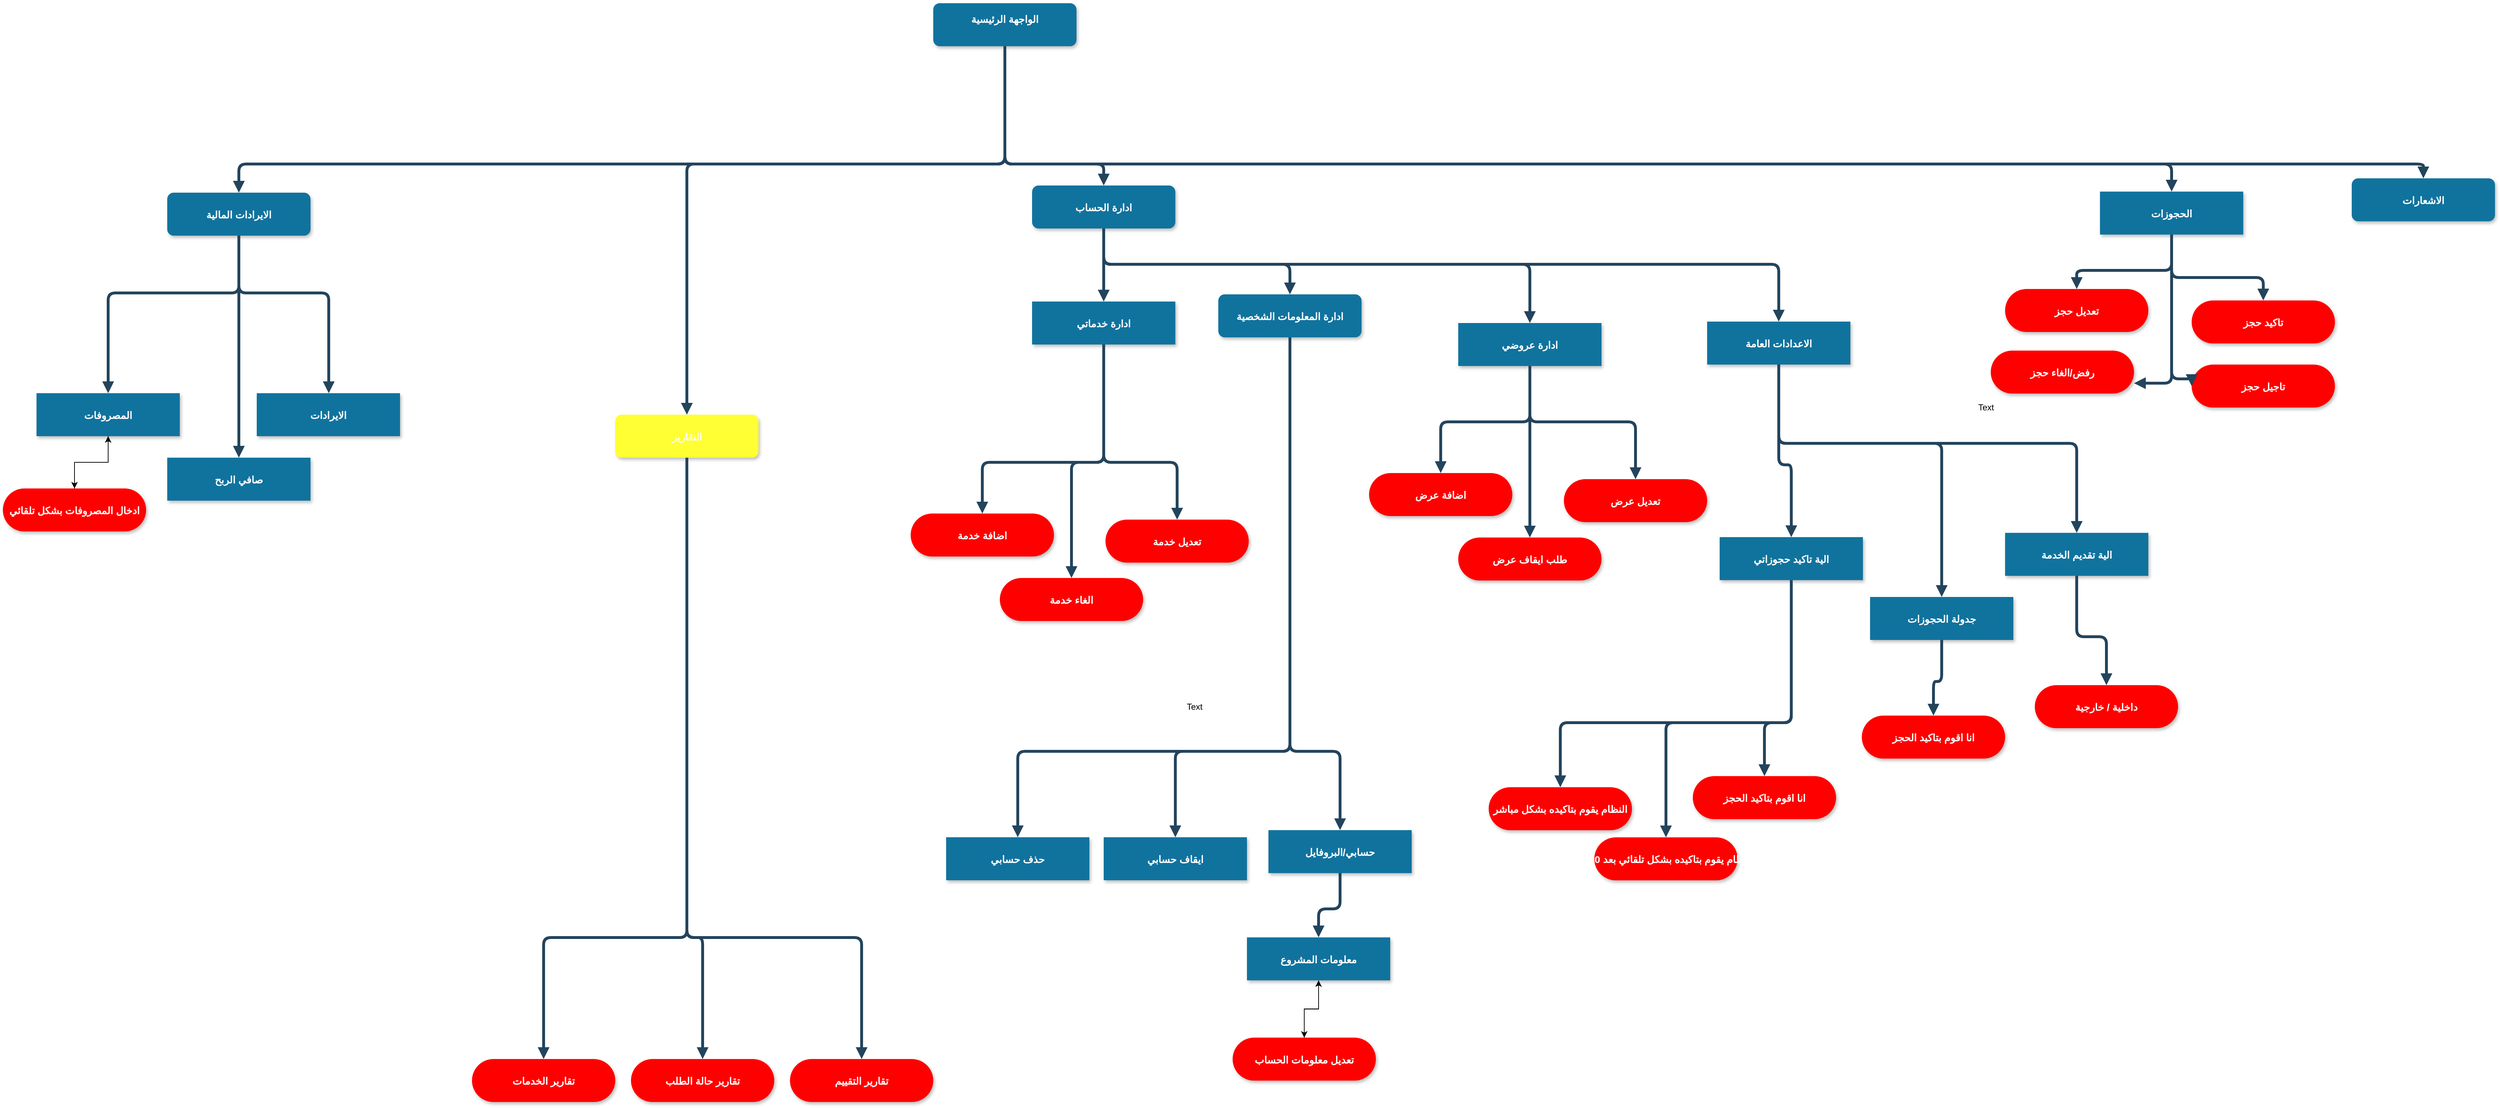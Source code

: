 <mxfile version="10.5.2" type="github"><diagram name="Page-1" id="97916047-d0de-89f5-080d-49f4d83e522f"><mxGraphModel dx="4145.5" dy="848" grid="1" gridSize="10" guides="1" tooltips="1" connect="1" arrows="1" fold="1" page="1" pageScale="1.5" pageWidth="1169" pageHeight="827" background="#ffffff" math="0" shadow="0"><root><mxCell id="0"/><mxCell id="1" parent="0"/><mxCell id="2" value="الواجهة الرئيسية&#10;" style="rounded=1;fillColor=#10739E;strokeColor=none;shadow=1;gradientColor=none;fontStyle=1;fontColor=#FFFFFF;fontSize=14;" parent="1" vertex="1"><mxGeometry x="672" y="205.5" width="200" height="60" as="geometry"/></mxCell><mxCell id="4" value="حسابي/البروفايل" style="rounded=1;fillColor=#10739E;strokeColor=none;shadow=1;gradientColor=none;fontStyle=1;fontColor=#FFFFFF;fontSize=14;arcSize=0;" parent="1" vertex="1"><mxGeometry x="1140" y="1360.045" width="200" height="60" as="geometry"/></mxCell><mxCell id="6" value="ادارة الحساب" style="rounded=1;fillColor=#10739E;strokeColor=none;shadow=1;gradientColor=none;fontStyle=1;fontColor=#FFFFFF;fontSize=14;" parent="1" vertex="1"><mxGeometry x="810" y="460" width="200" height="60" as="geometry"/></mxCell><mxCell id="13" value="ادارة خدماتي" style="rounded=1;fillColor=#10739E;strokeColor=none;shadow=1;gradientColor=none;fontStyle=1;fontColor=#FFFFFF;fontSize=14;arcSize=0;" parent="1" vertex="1"><mxGeometry x="810" y="622" width="200" height="60" as="geometry"/></mxCell><mxCell id="18" value="ادارة عروضي" style="rounded=1;fillColor=#10739E;strokeColor=none;shadow=1;gradientColor=none;fontStyle=1;fontColor=#FFFFFF;fontSize=14;arcSize=0;" parent="1" vertex="1"><mxGeometry x="1405" y="652" width="200" height="60" as="geometry"/></mxCell><mxCell id="30" value="" style="edgeStyle=elbowEdgeStyle;elbow=vertical;strokeWidth=4;endArrow=block;endFill=1;fontStyle=1;strokeColor=#23445D;entryX=0.5;entryY=0;entryDx=0;entryDy=0;exitX=0.5;exitY=1;exitDx=0;exitDy=0;" parent="1" source="2" target="VUboZNeje-5BD8-p-jei-62" edge="1"><mxGeometry x="22" y="165.5" width="100" height="100" as="geometry"><mxPoint x="772" y="405.5" as="sourcePoint"/><mxPoint x="550" y="460" as="targetPoint"/><Array as="points"><mxPoint x="730" y="430"/><mxPoint x="690" y="390"/></Array></mxGeometry></mxCell><mxCell id="32" value="" style="edgeStyle=elbowEdgeStyle;elbow=vertical;strokeWidth=4;endArrow=block;endFill=1;fontStyle=1;strokeColor=#23445D;exitX=0.5;exitY=1;exitDx=0;exitDy=0;" parent="1" source="2" target="6" edge="1"><mxGeometry x="22" y="165.5" width="100" height="100" as="geometry"><mxPoint x="772" y="405.5" as="sourcePoint"/><mxPoint x="122" y="165.5" as="targetPoint"/><Array as="points"><mxPoint x="910" y="430"/><mxPoint x="940" y="430"/><mxPoint x="840" y="430"/><mxPoint x="830" y="430"/></Array></mxGeometry></mxCell><mxCell id="VUboZNeje-5BD8-p-jei-60" value="الايرادات المالية" style="rounded=1;fillColor=#10739E;strokeColor=none;shadow=1;gradientColor=none;fontStyle=1;fontColor=#FFFFFF;fontSize=14;" parent="1" vertex="1"><mxGeometry x="-397.5" y="470" width="200" height="60" as="geometry"/></mxCell><mxCell id="VUboZNeje-5BD8-p-jei-61" value="" style="edgeStyle=elbowEdgeStyle;elbow=vertical;strokeWidth=4;endArrow=block;endFill=1;fontStyle=1;strokeColor=#23445D;exitX=0.5;exitY=1;exitDx=0;exitDy=0;entryX=0.5;entryY=0;entryDx=0;entryDy=0;" parent="1" source="2" target="VUboZNeje-5BD8-p-jei-60" edge="1"><mxGeometry x="-260" y="175.5" width="100" height="100" as="geometry"><mxPoint x="770" y="410" as="sourcePoint"/><mxPoint x="60" y="460" as="targetPoint"/><Array as="points"><mxPoint x="60" y="430"/><mxPoint x="740" y="430"/><mxPoint x="540" y="390"/><mxPoint x="600" y="400"/><mxPoint x="450" y="430"/></Array></mxGeometry></mxCell><mxCell id="VUboZNeje-5BD8-p-jei-62" value="التقارير" style="rounded=1;fillColor=#FFFF33;strokeColor=none;shadow=1;gradientColor=none;fontStyle=1;fontColor=#FFFFFF;fontSize=14;" parent="1" vertex="1"><mxGeometry x="228" y="780" width="200" height="60" as="geometry"/></mxCell><mxCell id="VUboZNeje-5BD8-p-jei-70" value="" style="edgeStyle=elbowEdgeStyle;elbow=vertical;strokeWidth=4;endArrow=block;endFill=1;fontStyle=1;strokeColor=#23445D;entryX=0.5;entryY=0;entryDx=0;entryDy=0;exitX=0.5;exitY=1;exitDx=0;exitDy=0;" parent="1" source="6" target="13" edge="1"><mxGeometry x="325" y="141" width="100" height="100" as="geometry"><mxPoint x="915" y="515.5" as="sourcePoint"/><mxPoint x="770" y="586" as="targetPoint"/><Array as="points"/></mxGeometry></mxCell><mxCell id="VUboZNeje-5BD8-p-jei-71" value="" style="edgeStyle=elbowEdgeStyle;elbow=vertical;strokeWidth=4;endArrow=block;endFill=1;fontStyle=1;strokeColor=#23445D;entryX=0.5;entryY=0;entryDx=0;entryDy=0;exitX=0.5;exitY=1;exitDx=0;exitDy=0;" parent="1" source="6" target="18" edge="1"><mxGeometry x="605" y="133.5" width="100" height="100" as="geometry"><mxPoint x="920" y="522" as="sourcePoint"/><mxPoint x="990" y="605.5" as="targetPoint"/><Array as="points"><mxPoint x="960" y="570"/><mxPoint x="1010" y="570"/><mxPoint x="960" y="570"/></Array></mxGeometry></mxCell><mxCell id="VUboZNeje-5BD8-p-jei-77" value="الية تاكيد حجوزاتي" style="rounded=1;fillColor=#10739E;strokeColor=none;shadow=1;gradientColor=none;fontStyle=1;fontColor=#FFFFFF;fontSize=14;arcSize=0;" parent="1" vertex="1"><mxGeometry x="1770" y="950.954" width="200" height="60" as="geometry"/></mxCell><mxCell id="VUboZNeje-5BD8-p-jei-150" value="" style="edgeStyle=orthogonalEdgeStyle;rounded=0;orthogonalLoop=1;jettySize=auto;html=1;" parent="1" source="VUboZNeje-5BD8-p-jei-82" target="VUboZNeje-5BD8-p-jei-149" edge="1"><mxGeometry relative="1" as="geometry"/></mxCell><mxCell id="VUboZNeje-5BD8-p-jei-82" value="معلومات المشروع" style="rounded=1;fillColor=#10739E;strokeColor=none;shadow=1;gradientColor=none;fontStyle=1;fontColor=#FFFFFF;fontSize=14;arcSize=0;" parent="1" vertex="1"><mxGeometry x="1110" y="1509.773" width="200" height="60" as="geometry"/></mxCell><mxCell id="VUboZNeje-5BD8-p-jei-156" value="" style="edgeStyle=orthogonalEdgeStyle;rounded=0;orthogonalLoop=1;jettySize=auto;html=1;entryX=0.5;entryY=1;entryDx=0;entryDy=0;" parent="1" source="VUboZNeje-5BD8-p-jei-149" target="VUboZNeje-5BD8-p-jei-82" edge="1"><mxGeometry relative="1" as="geometry"><mxPoint x="1324" y="1829.773" as="targetPoint"/></mxGeometry></mxCell><mxCell id="VUboZNeje-5BD8-p-jei-149" value="تعديل معلومات الحساب" style="rounded=1;fillColor=#FF0000;strokeColor=none;shadow=1;gradientColor=none;fontStyle=1;fontColor=#FFFFFF;fontSize=14;arcSize=50;" parent="1" vertex="1"><mxGeometry x="1090" y="1649.773" width="200" height="60" as="geometry"/></mxCell><mxCell id="VUboZNeje-5BD8-p-jei-83" value="الايرادات" style="rounded=1;fillColor=#10739E;strokeColor=none;shadow=1;gradientColor=none;fontStyle=1;fontColor=#FFFFFF;fontSize=14;arcSize=0;" parent="1" vertex="1"><mxGeometry x="-272.5" y="750" width="200" height="60" as="geometry"/></mxCell><mxCell id="VUboZNeje-5BD8-p-jei-84" value="" style="edgeStyle=elbowEdgeStyle;elbow=vertical;strokeWidth=4;endArrow=block;endFill=1;fontStyle=1;strokeColor=#23445D;exitX=0.5;exitY=1;exitDx=0;exitDy=0;" parent="1" source="VUboZNeje-5BD8-p-jei-60" edge="1"><mxGeometry x="-555.5" y="217.5" width="100" height="100" as="geometry"><mxPoint x="-297" y="558" as="sourcePoint"/><mxPoint x="-172" y="750" as="targetPoint"/><Array as="points"><mxPoint x="-157" y="610"/><mxPoint x="-177" y="610"/><mxPoint x="-237" y="610"/></Array></mxGeometry></mxCell><mxCell id="VUboZNeje-5BD8-p-jei-85" value="" style="edgeStyle=elbowEdgeStyle;elbow=vertical;strokeWidth=4;endArrow=block;endFill=1;fontStyle=1;strokeColor=#23445D;exitX=0.5;exitY=1;exitDx=0;exitDy=0;entryX=0.5;entryY=0;entryDx=0;entryDy=0;" parent="1" source="VUboZNeje-5BD8-p-jei-60" target="VUboZNeje-5BD8-p-jei-86" edge="1"><mxGeometry x="-715.5" y="217.5" width="100" height="100" as="geometry"><mxPoint x="-297" y="550" as="sourcePoint"/><mxPoint x="-427.5" y="662" as="targetPoint"/><Array as="points"><mxPoint x="-387.5" y="610"/><mxPoint x="-397.5" y="610"/></Array></mxGeometry></mxCell><mxCell id="VUboZNeje-5BD8-p-jei-152" value="" style="edgeStyle=orthogonalEdgeStyle;rounded=0;orthogonalLoop=1;jettySize=auto;html=1;" parent="1" source="VUboZNeje-5BD8-p-jei-86" target="VUboZNeje-5BD8-p-jei-151" edge="1"><mxGeometry relative="1" as="geometry"/></mxCell><mxCell id="VUboZNeje-5BD8-p-jei-86" value="المصروفات" style="rounded=1;fillColor=#10739E;strokeColor=none;shadow=1;gradientColor=none;fontStyle=1;fontColor=#FFFFFF;fontSize=14;arcSize=0;" parent="1" vertex="1"><mxGeometry x="-580" y="750" width="200" height="60" as="geometry"/></mxCell><mxCell id="VUboZNeje-5BD8-p-jei-154" value="" style="edgeStyle=orthogonalEdgeStyle;rounded=0;orthogonalLoop=1;jettySize=auto;html=1;entryX=0.5;entryY=1;entryDx=0;entryDy=0;" parent="1" source="VUboZNeje-5BD8-p-jei-151" target="VUboZNeje-5BD8-p-jei-86" edge="1"><mxGeometry relative="1" as="geometry"><mxPoint x="-447" y="920" as="targetPoint"/></mxGeometry></mxCell><mxCell id="VUboZNeje-5BD8-p-jei-151" value="ادخال المصروفات بشكل تلقائي" style="rounded=1;fillColor=#FF0000;strokeColor=none;shadow=1;gradientColor=none;fontStyle=1;fontColor=#FFFFFF;fontSize=14;arcSize=50;" parent="1" vertex="1"><mxGeometry x="-627" y="883" width="200" height="60" as="geometry"/></mxCell><mxCell id="VUboZNeje-5BD8-p-jei-87" value="Text" style="text;html=1;resizable=0;points=[];autosize=1;align=left;verticalAlign=top;spacingTop=-4;" parent="1" vertex="1"><mxGeometry x="1024" y="1177.773" width="40" height="20" as="geometry"/></mxCell><mxCell id="VUboZNeje-5BD8-p-jei-92" value="الحجوزات" style="rounded=1;fillColor=#10739E;strokeColor=none;shadow=1;gradientColor=none;fontStyle=1;fontColor=#FFFFFF;fontSize=14;arcSize=0;" parent="1" vertex="1"><mxGeometry x="2301" y="468.5" width="200" height="60" as="geometry"/></mxCell><mxCell id="VUboZNeje-5BD8-p-jei-94" value="Text" style="text;html=1;resizable=0;points=[];autosize=1;align=left;verticalAlign=top;spacingTop=-4;" parent="1" vertex="1"><mxGeometry x="2128.5" y="760" width="40" height="20" as="geometry"/></mxCell><mxCell id="VUboZNeje-5BD8-p-jei-95" value="تقارير التقييم" style="rounded=1;fillColor=#FF0000;strokeColor=none;shadow=1;gradientColor=none;fontStyle=1;fontColor=#FFFFFF;fontSize=14;arcSize=50;" parent="1" vertex="1"><mxGeometry x="472" y="1679.636" width="200" height="60" as="geometry"/></mxCell><mxCell id="VUboZNeje-5BD8-p-jei-96" value="" style="edgeStyle=elbowEdgeStyle;elbow=vertical;strokeWidth=4;endArrow=block;endFill=1;fontStyle=1;strokeColor=#23445D;exitX=0.5;exitY=1;exitDx=0;exitDy=0;entryX=0.5;entryY=0;entryDx=0;entryDy=0;" parent="1" source="VUboZNeje-5BD8-p-jei-62" target="VUboZNeje-5BD8-p-jei-95" edge="1"><mxGeometry x="252" y="470.5" width="100" height="100" as="geometry"><mxPoint x="580.5" y="560" as="sourcePoint"/><mxPoint x="580" y="1571.818" as="targetPoint"/><Array as="points"><mxPoint x="530" y="1510"/><mxPoint x="560" y="800"/><mxPoint x="680" y="850"/></Array></mxGeometry></mxCell><mxCell id="VUboZNeje-5BD8-p-jei-97" value="" style="edgeStyle=elbowEdgeStyle;elbow=vertical;strokeWidth=4;endArrow=block;endFill=1;fontStyle=1;strokeColor=#23445D;exitX=0.5;exitY=1;exitDx=0;exitDy=0;entryX=0.5;entryY=0;entryDx=0;entryDy=0;" parent="1" source="VUboZNeje-5BD8-p-jei-62" target="VUboZNeje-5BD8-p-jei-98" edge="1"><mxGeometry x="92" y="470.5" width="100" height="100" as="geometry"><mxPoint x="630" y="520" as="sourcePoint"/><mxPoint x="380" y="915" as="targetPoint"/><Array as="points"><mxPoint x="330" y="1510"/><mxPoint x="330" y="1810"/><mxPoint x="460" y="810"/><mxPoint x="450" y="850"/><mxPoint x="420" y="863"/><mxPoint x="410" y="863"/></Array></mxGeometry></mxCell><mxCell id="VUboZNeje-5BD8-p-jei-98" value="تقارير الخدمات" style="rounded=1;fillColor=#FF0000;strokeColor=none;shadow=1;gradientColor=none;fontStyle=1;fontColor=#FFFFFF;fontSize=14;arcSize=50;" parent="1" vertex="1"><mxGeometry x="28" y="1679.636" width="200" height="60" as="geometry"/></mxCell><mxCell id="VUboZNeje-5BD8-p-jei-99" value="تقارير حالة الطلب" style="rounded=1;fillColor=#FF0000;strokeColor=none;shadow=1;gradientColor=none;fontStyle=1;fontColor=#FFFFFF;fontSize=14;arcSize=50;" parent="1" vertex="1"><mxGeometry x="250" y="1679.636" width="200" height="60" as="geometry"/></mxCell><mxCell id="VUboZNeje-5BD8-p-jei-100" value="" style="edgeStyle=elbowEdgeStyle;elbow=vertical;strokeWidth=4;endArrow=block;endFill=1;fontStyle=1;strokeColor=#23445D;entryX=0.5;entryY=0;entryDx=0;entryDy=0;exitX=0.5;exitY=1;exitDx=0;exitDy=0;" parent="1" source="VUboZNeje-5BD8-p-jei-62" target="VUboZNeje-5BD8-p-jei-99" edge="1"><mxGeometry x="201.5" y="530.5" width="100" height="100" as="geometry"><mxPoint x="630" y="520" as="sourcePoint"/><mxPoint x="590" y="975" as="targetPoint"/><Array as="points"><mxPoint x="410" y="1510"/><mxPoint x="581" y="830"/><mxPoint x="581" y="800"/></Array></mxGeometry></mxCell><mxCell id="VUboZNeje-5BD8-p-jei-101" value="صافي الربح" style="rounded=1;fillColor=#10739E;strokeColor=none;shadow=1;gradientColor=none;fontStyle=1;fontColor=#FFFFFF;fontSize=14;arcSize=0;" parent="1" vertex="1"><mxGeometry x="-397.5" y="840" width="200" height="60" as="geometry"/></mxCell><mxCell id="VUboZNeje-5BD8-p-jei-102" value="" style="edgeStyle=elbowEdgeStyle;elbow=vertical;strokeWidth=4;endArrow=block;endFill=1;fontStyle=1;strokeColor=#23445D;exitX=0.5;exitY=1;exitDx=0;exitDy=0;entryX=0.5;entryY=0;entryDx=0;entryDy=0;" parent="1" source="VUboZNeje-5BD8-p-jei-60" target="VUboZNeje-5BD8-p-jei-101" edge="1"><mxGeometry x="-545.5" y="227.5" width="100" height="100" as="geometry"><mxPoint x="-287.5" y="540" as="sourcePoint"/><mxPoint x="-162.5" y="740" as="targetPoint"/><Array as="points"><mxPoint x="-317" y="690"/><mxPoint x="-167" y="620"/><mxPoint x="-227" y="620"/></Array></mxGeometry></mxCell><mxCell id="VUboZNeje-5BD8-p-jei-109" value="تعديل حجز" style="rounded=1;fillColor=#FF0000;strokeColor=none;shadow=1;gradientColor=none;fontStyle=1;fontColor=#FFFFFF;fontSize=14;arcSize=50;" parent="1" vertex="1"><mxGeometry x="2168.5" y="604.5" width="200" height="60" as="geometry"/></mxCell><mxCell id="VUboZNeje-5BD8-p-jei-110" value="تاكيد حجز" style="rounded=1;fillColor=#FF0000;strokeColor=none;shadow=1;gradientColor=none;fontStyle=1;fontColor=#FFFFFF;fontSize=14;arcSize=50;" parent="1" vertex="1"><mxGeometry x="2429" y="620.5" width="200" height="60" as="geometry"/></mxCell><mxCell id="VUboZNeje-5BD8-p-jei-111" value="" style="edgeStyle=elbowEdgeStyle;elbow=vertical;strokeWidth=4;endArrow=block;endFill=1;fontStyle=1;strokeColor=#23445D;entryX=0.5;entryY=0;entryDx=0;entryDy=0;exitX=0.5;exitY=1;exitDx=0;exitDy=0;" parent="1" source="VUboZNeje-5BD8-p-jei-92" target="VUboZNeje-5BD8-p-jei-109" edge="1"><mxGeometry x="1813.5" y="839.5" width="100" height="100" as="geometry"><mxPoint x="2535.5" y="1128.5" as="sourcePoint"/><mxPoint x="2258.5" y="1284.5" as="targetPoint"/><Array as="points"><mxPoint x="2351" y="578.5"/><mxPoint x="2329.5" y="1268.5"/></Array></mxGeometry></mxCell><mxCell id="VUboZNeje-5BD8-p-jei-113" value="تاجيل حجز" style="rounded=1;fillColor=#FF0000;strokeColor=none;shadow=1;gradientColor=none;fontStyle=1;fontColor=#FFFFFF;fontSize=14;arcSize=50;" parent="1" vertex="1"><mxGeometry x="2429" y="710" width="200" height="60" as="geometry"/></mxCell><mxCell id="VUboZNeje-5BD8-p-jei-115" value="رفض/الغاء حجز" style="rounded=1;fillColor=#FF0000;strokeColor=none;shadow=1;gradientColor=none;fontStyle=1;fontColor=#FFFFFF;fontSize=14;arcSize=50;" parent="1" vertex="1"><mxGeometry x="2148.5" y="690.5" width="200" height="60" as="geometry"/></mxCell><mxCell id="VUboZNeje-5BD8-p-jei-117" value="اضافة عرض" style="rounded=1;fillColor=#FF0000;strokeColor=none;shadow=1;gradientColor=none;fontStyle=1;fontColor=#FFFFFF;fontSize=14;arcSize=50;" parent="1" vertex="1"><mxGeometry x="1280.5" y="861.5" width="200" height="60" as="geometry"/></mxCell><mxCell id="VUboZNeje-5BD8-p-jei-118" value="تعديل عرض" style="rounded=1;fillColor=#FF0000;strokeColor=none;shadow=1;gradientColor=none;fontStyle=1;fontColor=#FFFFFF;fontSize=14;arcSize=50;" parent="1" vertex="1"><mxGeometry x="1552.5" y="870" width="200" height="60" as="geometry"/></mxCell><mxCell id="VUboZNeje-5BD8-p-jei-119" value="" style="edgeStyle=elbowEdgeStyle;elbow=vertical;strokeWidth=4;endArrow=block;endFill=1;fontStyle=1;strokeColor=#23445D;entryX=0.5;entryY=0;entryDx=0;entryDy=0;exitX=0.5;exitY=1;exitDx=0;exitDy=0;" parent="1" source="18" target="VUboZNeje-5BD8-p-jei-117" edge="1"><mxGeometry x="622.5" y="561" width="100" height="100" as="geometry"><mxPoint x="1328.5" y="800" as="sourcePoint"/><mxPoint x="1067.5" y="1006" as="targetPoint"/><Array as="points"><mxPoint x="1400" y="790"/><mxPoint x="1138.5" y="990"/></Array></mxGeometry></mxCell><mxCell id="VUboZNeje-5BD8-p-jei-120" value="" style="edgeStyle=elbowEdgeStyle;elbow=vertical;strokeWidth=4;endArrow=block;endFill=1;fontStyle=1;strokeColor=#23445D;exitX=0.5;exitY=1;exitDx=0;exitDy=0;entryX=0.5;entryY=0;entryDx=0;entryDy=0;" parent="1" source="18" target="VUboZNeje-5BD8-p-jei-118" edge="1"><mxGeometry x="902.5" y="553.5" width="100" height="100" as="geometry"><mxPoint x="1328.5" y="800" as="sourcePoint"/><mxPoint x="1457" y="1110" as="targetPoint"/><Array as="points"><mxPoint x="1580" y="790"/><mxPoint x="1370" y="930"/><mxPoint x="1307.5" y="990"/><mxPoint x="1257.5" y="990"/></Array></mxGeometry></mxCell><mxCell id="VUboZNeje-5BD8-p-jei-121" value="طلب ايقاف عرض" style="rounded=1;fillColor=#FF0000;strokeColor=none;shadow=1;gradientColor=none;fontStyle=1;fontColor=#FFFFFF;fontSize=14;arcSize=50;" parent="1" vertex="1"><mxGeometry x="1405" y="951.5" width="200" height="60" as="geometry"/></mxCell><mxCell id="VUboZNeje-5BD8-p-jei-122" value="" style="edgeStyle=elbowEdgeStyle;elbow=vertical;strokeWidth=4;endArrow=block;endFill=1;fontStyle=1;strokeColor=#23445D;exitX=0.5;exitY=1;exitDx=0;exitDy=0;entryX=0.5;entryY=0;entryDx=0;entryDy=0;" parent="1" source="18" target="VUboZNeje-5BD8-p-jei-121" edge="1"><mxGeometry x="779" y="734.5" width="100" height="100" as="geometry"><mxPoint x="1328.5" y="800" as="sourcePoint"/><mxPoint x="1330" y="1070" as="targetPoint"/><Array as="points"><mxPoint x="1440" y="790"/><mxPoint x="1460" y="1110"/><mxPoint x="1345" y="1100"/><mxPoint x="1317" y="1044"/><mxPoint x="1317" y="924"/><mxPoint x="1295" y="1163.5"/></Array></mxGeometry></mxCell><mxCell id="VUboZNeje-5BD8-p-jei-123" value="ايقاف حسابي" style="rounded=1;fillColor=#10739E;strokeColor=none;shadow=1;gradientColor=none;fontStyle=1;fontColor=#FFFFFF;fontSize=14;arcSize=0;" parent="1" vertex="1"><mxGeometry x="910" y="1370" width="200" height="60" as="geometry"/></mxCell><mxCell id="VUboZNeje-5BD8-p-jei-124" value="حذف حسابي" style="rounded=1;fillColor=#10739E;strokeColor=none;shadow=1;gradientColor=none;fontStyle=1;fontColor=#FFFFFF;fontSize=14;arcSize=0;" parent="1" vertex="1"><mxGeometry x="690" y="1370" width="200" height="60" as="geometry"/></mxCell><mxCell id="VUboZNeje-5BD8-p-jei-127" value="جدولة الحجوزات" style="rounded=1;fillColor=#10739E;strokeColor=none;shadow=1;gradientColor=none;fontStyle=1;fontColor=#FFFFFF;fontSize=14;arcSize=0;" parent="1" vertex="1"><mxGeometry x="1980" y="1034.5" width="200" height="60" as="geometry"/></mxCell><mxCell id="VUboZNeje-5BD8-p-jei-131" value=" النظام يقوم بتاكيده بشكل تلقائي بعد 30 د" style="rounded=1;fillColor=#FF0000;strokeColor=none;shadow=1;gradientColor=none;fontStyle=1;fontColor=#FFFFFF;fontSize=14;arcSize=50;" parent="1" vertex="1"><mxGeometry x="1595" y="1370.136" width="200" height="60" as="geometry"/></mxCell><mxCell id="VUboZNeje-5BD8-p-jei-132" value="انا اقوم بتاكيد الحجز" style="rounded=1;fillColor=#FF0000;strokeColor=none;shadow=1;gradientColor=none;fontStyle=1;fontColor=#FFFFFF;fontSize=14;arcSize=50;" parent="1" vertex="1"><mxGeometry x="1732.5" y="1284.636" width="200" height="60" as="geometry"/></mxCell><mxCell id="VUboZNeje-5BD8-p-jei-133" value="" style="edgeStyle=elbowEdgeStyle;elbow=vertical;strokeWidth=4;endArrow=block;endFill=1;fontStyle=1;strokeColor=#23445D;exitX=0.5;exitY=1;exitDx=0;exitDy=0;entryX=0.5;entryY=0;entryDx=0;entryDy=0;" parent="1" source="VUboZNeje-5BD8-p-jei-77" target="VUboZNeje-5BD8-p-jei-131" edge="1"><mxGeometry x="1317" y="1214.636" width="100" height="100" as="geometry"><mxPoint x="1799" y="1370.636" as="sourcePoint"/><mxPoint x="1933" y="1180" as="targetPoint"/><Array as="points"><mxPoint x="1740" y="1210"/><mxPoint x="1820" y="1070"/><mxPoint x="1920" y="1150"/></Array></mxGeometry></mxCell><mxCell id="VUboZNeje-5BD8-p-jei-134" value="" style="edgeStyle=elbowEdgeStyle;elbow=vertical;strokeWidth=4;endArrow=block;endFill=1;fontStyle=1;strokeColor=#23445D;entryX=0.5;entryY=0;entryDx=0;entryDy=0;exitX=0.5;exitY=1;exitDx=0;exitDy=0;" parent="1" source="VUboZNeje-5BD8-p-jei-77" target="VUboZNeje-5BD8-p-jei-132" edge="1"><mxGeometry x="1597" y="1207.136" width="100" height="100" as="geometry"><mxPoint x="1799" y="1370.636" as="sourcePoint"/><mxPoint x="1982" y="1679.136" as="targetPoint"/><Array as="points"><mxPoint x="1850" y="1210"/><mxPoint x="2072.5" y="1671"/><mxPoint x="1953" y="1683.636"/><mxPoint x="2002" y="1643.636"/><mxPoint x="1952" y="1643.636"/></Array></mxGeometry></mxCell><mxCell id="VUboZNeje-5BD8-p-jei-135" value="النظام يقوم بتاكيده بشكل مباشر" style="rounded=1;fillColor=#FF0000;strokeColor=none;shadow=1;gradientColor=none;fontStyle=1;fontColor=#FFFFFF;fontSize=14;arcSize=50;" parent="1" vertex="1"><mxGeometry x="1447.5" y="1300.136" width="200" height="60" as="geometry"/></mxCell><mxCell id="VUboZNeje-5BD8-p-jei-136" value="" style="edgeStyle=elbowEdgeStyle;elbow=vertical;strokeWidth=4;endArrow=block;endFill=1;fontStyle=1;strokeColor=#23445D;entryX=0.5;entryY=0;entryDx=0;entryDy=0;exitX=0.5;exitY=1;exitDx=0;exitDy=0;" parent="1" source="VUboZNeje-5BD8-p-jei-77" target="VUboZNeje-5BD8-p-jei-135" edge="1"><mxGeometry x="1473.5" y="1388.136" width="100" height="100" as="geometry"><mxPoint x="1799" y="1370.636" as="sourcePoint"/><mxPoint x="2024.5" y="1723.636" as="targetPoint"/><Array as="points"><mxPoint x="1720" y="1210"/><mxPoint x="1862.5" y="1281"/><mxPoint x="1872.5" y="1271"/><mxPoint x="1852.5" y="1301"/><mxPoint x="1872.5" y="1671"/><mxPoint x="1768.5" y="1680.636"/><mxPoint x="1799.5" y="1580.636"/><mxPoint x="2011.5" y="1697.636"/><mxPoint x="2011.5" y="1577.636"/><mxPoint x="1989.5" y="1817.136"/></Array></mxGeometry></mxCell><mxCell id="VUboZNeje-5BD8-p-jei-137" value="الاشعارات" style="rounded=1;fillColor=#10739E;strokeColor=none;shadow=1;gradientColor=none;fontStyle=1;fontColor=#FFFFFF;fontSize=14;" parent="1" vertex="1"><mxGeometry x="2652.5" y="450" width="200" height="60" as="geometry"/></mxCell><mxCell id="VUboZNeje-5BD8-p-jei-138" value="" style="edgeStyle=elbowEdgeStyle;elbow=vertical;strokeWidth=4;endArrow=block;endFill=1;fontStyle=1;strokeColor=#23445D;entryX=0.5;entryY=0;entryDx=0;entryDy=0;exitX=0.5;exitY=1;exitDx=0;exitDy=0;" parent="1" source="2" target="VUboZNeje-5BD8-p-jei-137" edge="1"><mxGeometry x="919.5" y="115" width="100" height="100" as="geometry"><mxPoint x="1030" y="205.5" as="sourcePoint"/><mxPoint x="2148" y="389.5" as="targetPoint"/><Array as="points"><mxPoint x="1780" y="430"/><mxPoint x="1847.5" y="379.5"/><mxPoint x="1607.5" y="379.5"/></Array></mxGeometry></mxCell><mxCell id="hxS1f56HjziZZu5oQ2PW-32" value="" style="edgeStyle=elbowEdgeStyle;elbow=vertical;strokeWidth=4;endArrow=block;endFill=1;fontStyle=1;strokeColor=#23445D;entryX=0.5;entryY=0;entryDx=0;entryDy=0;exitX=0.5;exitY=1;exitDx=0;exitDy=0;" edge="1" parent="1" source="2" target="VUboZNeje-5BD8-p-jei-92"><mxGeometry x="929.5" y="125" width="100" height="100" as="geometry"><mxPoint x="782.5" y="276" as="sourcePoint"/><mxPoint x="2762.5" y="460" as="targetPoint"/><Array as="points"><mxPoint x="1860" y="430"/><mxPoint x="1790" y="440"/><mxPoint x="1857.5" y="389.5"/><mxPoint x="1617.5" y="389.5"/></Array></mxGeometry></mxCell><mxCell id="hxS1f56HjziZZu5oQ2PW-44" value="الاعدادات العامة" style="rounded=1;fillColor=#10739E;strokeColor=none;shadow=1;gradientColor=none;fontStyle=1;fontColor=#FFFFFF;fontSize=14;arcSize=0;" vertex="1" parent="1"><mxGeometry x="1752.5" y="650" width="200" height="60" as="geometry"/></mxCell><mxCell id="hxS1f56HjziZZu5oQ2PW-45" value="" style="edgeStyle=elbowEdgeStyle;elbow=vertical;strokeWidth=4;endArrow=block;endFill=1;fontStyle=1;strokeColor=#23445D;entryX=0.5;entryY=0;entryDx=0;entryDy=0;exitX=0.5;exitY=1;exitDx=0;exitDy=0;" edge="1" parent="1" source="6" target="hxS1f56HjziZZu5oQ2PW-44"><mxGeometry x="615" y="143.5" width="100" height="100" as="geometry"><mxPoint x="920.5" y="530" as="sourcePoint"/><mxPoint x="1514.5" y="662" as="targetPoint"/><Array as="points"><mxPoint x="1600" y="570"/><mxPoint x="970" y="580"/><mxPoint x="1020" y="580"/><mxPoint x="970" y="580"/></Array></mxGeometry></mxCell><mxCell id="hxS1f56HjziZZu5oQ2PW-46" value="" style="edgeStyle=elbowEdgeStyle;elbow=vertical;strokeWidth=4;endArrow=block;endFill=1;fontStyle=1;strokeColor=#23445D;exitX=0.5;exitY=1;exitDx=0;exitDy=0;entryX=0.5;entryY=0;entryDx=0;entryDy=0;" edge="1" parent="1" source="hxS1f56HjziZZu5oQ2PW-44" target="VUboZNeje-5BD8-p-jei-77"><mxGeometry x="1104.5" y="773" width="100" height="100" as="geometry"><mxPoint x="1830" y="750.5" as="sourcePoint"/><mxPoint x="1830" y="990.5" as="targetPoint"/><Array as="points"><mxPoint x="1840" y="850"/><mxPoint x="1765.5" y="828.5"/><mxPoint x="1785.5" y="1148.5"/><mxPoint x="1670.5" y="1138.5"/><mxPoint x="1642.5" y="1082.5"/><mxPoint x="1642.5" y="962.5"/><mxPoint x="1620.5" y="1202"/></Array></mxGeometry></mxCell><mxCell id="hxS1f56HjziZZu5oQ2PW-49" value="ادارة المعلومات الشخصية" style="rounded=1;fillColor=#10739E;strokeColor=none;shadow=1;gradientColor=none;fontStyle=1;fontColor=#FFFFFF;fontSize=14;" vertex="1" parent="1"><mxGeometry x="1070" y="612" width="200" height="60" as="geometry"/></mxCell><mxCell id="hxS1f56HjziZZu5oQ2PW-50" value="" style="edgeStyle=elbowEdgeStyle;elbow=vertical;strokeWidth=4;endArrow=block;endFill=1;fontStyle=1;strokeColor=#23445D;entryX=0.5;entryY=0;entryDx=0;entryDy=0;exitX=0.5;exitY=1;exitDx=0;exitDy=0;" edge="1" parent="1" source="6" target="hxS1f56HjziZZu5oQ2PW-49"><mxGeometry x="912.5" y="229" width="100" height="100" as="geometry"><mxPoint x="920.5" y="530" as="sourcePoint"/><mxPoint x="920.5" y="1046" as="targetPoint"/><Array as="points"><mxPoint x="970" y="570"/><mxPoint x="910" y="930"/><mxPoint x="921" y="840"/><mxPoint x="960" y="760"/><mxPoint x="1317.5" y="665.5"/><mxPoint x="1267.5" y="665.5"/></Array></mxGeometry></mxCell><mxCell id="hxS1f56HjziZZu5oQ2PW-53" value="" style="edgeStyle=elbowEdgeStyle;elbow=vertical;strokeWidth=4;endArrow=block;endFill=1;fontStyle=1;strokeColor=#23445D;entryX=0.5;entryY=0;entryDx=0;entryDy=0;exitX=0.5;exitY=1;exitDx=0;exitDy=0;" edge="1" parent="1" source="hxS1f56HjziZZu5oQ2PW-49" target="4"><mxGeometry x="788" y="689.5" width="100" height="100" as="geometry"><mxPoint x="1170" y="705" as="sourcePoint"/><mxPoint x="1170" y="855" as="targetPoint"/><Array as="points"><mxPoint x="1210" y="1250"/><mxPoint x="1469" y="1065"/><mxPoint x="1354" y="1055"/><mxPoint x="1326" y="999"/><mxPoint x="1326" y="879"/><mxPoint x="1304" y="1118.5"/></Array></mxGeometry></mxCell><mxCell id="hxS1f56HjziZZu5oQ2PW-55" value="" style="edgeStyle=elbowEdgeStyle;elbow=vertical;strokeWidth=4;endArrow=block;endFill=1;fontStyle=1;strokeColor=#23445D;entryX=0.5;entryY=0;entryDx=0;entryDy=0;exitX=0.5;exitY=1;exitDx=0;exitDy=0;" edge="1" parent="1" source="4" target="VUboZNeje-5BD8-p-jei-82"><mxGeometry x="1087.5" y="1071.5" width="100" height="100" as="geometry"><mxPoint x="1235.5" y="1470" as="sourcePoint"/><mxPoint x="1235.5" y="1500" as="targetPoint"/><Array as="points"><mxPoint x="1216.5" y="1470"/><mxPoint x="1768.5" y="1447"/><mxPoint x="1653.5" y="1437"/><mxPoint x="1625.5" y="1381"/><mxPoint x="1625.5" y="1261"/><mxPoint x="1603.5" y="1500.5"/></Array></mxGeometry></mxCell><mxCell id="hxS1f56HjziZZu5oQ2PW-56" value="" style="edgeStyle=elbowEdgeStyle;elbow=vertical;strokeWidth=4;endArrow=block;endFill=1;fontStyle=1;strokeColor=#23445D;exitX=0.5;exitY=1;exitDx=0;exitDy=0;entryX=0.5;entryY=0;entryDx=0;entryDy=0;" edge="1" parent="1" source="hxS1f56HjziZZu5oQ2PW-49" target="VUboZNeje-5BD8-p-jei-123"><mxGeometry x="1021" y="1121.5" width="100" height="100" as="geometry"><mxPoint x="1226.5" y="1448" as="sourcePoint"/><mxPoint x="1390.5" y="1630" as="targetPoint"/><Array as="points"><mxPoint x="1070" y="1250"/><mxPoint x="1702" y="1497"/><mxPoint x="1587" y="1487"/><mxPoint x="1559" y="1431"/><mxPoint x="1559" y="1311"/><mxPoint x="1537" y="1550.5"/></Array></mxGeometry></mxCell><mxCell id="hxS1f56HjziZZu5oQ2PW-57" value="" style="edgeStyle=elbowEdgeStyle;elbow=vertical;strokeWidth=4;endArrow=block;endFill=1;fontStyle=1;strokeColor=#23445D;entryX=0.5;entryY=0;entryDx=0;entryDy=0;exitX=0.5;exitY=1;exitDx=0;exitDy=0;" edge="1" parent="1" source="hxS1f56HjziZZu5oQ2PW-49" target="VUboZNeje-5BD8-p-jei-124"><mxGeometry x="798" y="699.5" width="100" height="100" as="geometry"><mxPoint x="1180.5" y="682" as="sourcePoint"/><mxPoint x="1226.5" y="1388" as="targetPoint"/><Array as="points"><mxPoint x="790" y="1250"/><mxPoint x="1200" y="1020"/><mxPoint x="1479" y="1075"/><mxPoint x="1364" y="1065"/><mxPoint x="1336" y="1009"/><mxPoint x="1336" y="889"/><mxPoint x="1314" y="1128.5"/></Array></mxGeometry></mxCell><mxCell id="hxS1f56HjziZZu5oQ2PW-58" value="" style="edgeStyle=elbowEdgeStyle;elbow=vertical;strokeWidth=4;endArrow=block;endFill=1;fontStyle=1;strokeColor=#23445D;exitX=0.5;exitY=1;exitDx=0;exitDy=0;entryX=0.5;entryY=0;entryDx=0;entryDy=0;" edge="1" parent="1" source="hxS1f56HjziZZu5oQ2PW-44" target="hxS1f56HjziZZu5oQ2PW-61"><mxGeometry x="1114.5" y="783" width="100" height="100" as="geometry"><mxPoint x="1862.5" y="720" as="sourcePoint"/><mxPoint x="2120" y="930" as="targetPoint"/><Array as="points"><mxPoint x="1830" y="820"/><mxPoint x="1795.5" y="1158.5"/><mxPoint x="1680.5" y="1148.5"/><mxPoint x="1652.5" y="1092.5"/><mxPoint x="1652.5" y="972.5"/><mxPoint x="1630.5" y="1212"/></Array></mxGeometry></mxCell><mxCell id="hxS1f56HjziZZu5oQ2PW-61" value="الية تقديم الخدمة" style="rounded=1;fillColor=#10739E;strokeColor=none;shadow=1;gradientColor=none;fontStyle=1;fontColor=#FFFFFF;fontSize=14;arcSize=0;" vertex="1" parent="1"><mxGeometry x="2168.5" y="944.954" width="200" height="60" as="geometry"/></mxCell><mxCell id="hxS1f56HjziZZu5oQ2PW-62" value="داخلية / خارجية" style="rounded=1;fillColor=#FF0000;strokeColor=none;shadow=1;gradientColor=none;fontStyle=1;fontColor=#FFFFFF;fontSize=14;arcSize=50;" vertex="1" parent="1"><mxGeometry x="2210" y="1157.636" width="200" height="60" as="geometry"/></mxCell><mxCell id="hxS1f56HjziZZu5oQ2PW-63" value="" style="edgeStyle=elbowEdgeStyle;elbow=vertical;strokeWidth=4;endArrow=block;endFill=1;fontStyle=1;strokeColor=#23445D;entryX=0.5;entryY=0;entryDx=0;entryDy=0;exitX=0.5;exitY=1;exitDx=0;exitDy=0;" edge="1" parent="1" source="hxS1f56HjziZZu5oQ2PW-61" target="hxS1f56HjziZZu5oQ2PW-62"><mxGeometry x="1607" y="1217.136" width="100" height="100" as="geometry"><mxPoint x="1880.5" y="1020" as="sourcePoint"/><mxPoint x="1980.5" y="1194" as="targetPoint"/><Array as="points"><mxPoint x="2170" y="1090"/><mxPoint x="2082.5" y="1681"/><mxPoint x="1963" y="1693.636"/><mxPoint x="2012" y="1653.636"/><mxPoint x="1962" y="1653.636"/></Array></mxGeometry></mxCell><mxCell id="hxS1f56HjziZZu5oQ2PW-64" value="اضافة خدمة" style="rounded=1;fillColor=#FF0000;strokeColor=none;shadow=1;gradientColor=none;fontStyle=1;fontColor=#FFFFFF;fontSize=14;arcSize=50;" vertex="1" parent="1"><mxGeometry x="640.5" y="918" width="200" height="60" as="geometry"/></mxCell><mxCell id="hxS1f56HjziZZu5oQ2PW-65" value="تعديل خدمة" style="rounded=1;fillColor=#FF0000;strokeColor=none;shadow=1;gradientColor=none;fontStyle=1;fontColor=#FFFFFF;fontSize=14;arcSize=50;" vertex="1" parent="1"><mxGeometry x="912.5" y="926.5" width="200" height="60" as="geometry"/></mxCell><mxCell id="hxS1f56HjziZZu5oQ2PW-66" value="" style="edgeStyle=elbowEdgeStyle;elbow=vertical;strokeWidth=4;endArrow=block;endFill=1;fontStyle=1;strokeColor=#23445D;entryX=0.5;entryY=0;entryDx=0;entryDy=0;exitX=0.5;exitY=1;exitDx=0;exitDy=0;" edge="1" parent="1" target="hxS1f56HjziZZu5oQ2PW-64" source="13"><mxGeometry x="-17.5" y="617.5" width="100" height="100" as="geometry"><mxPoint x="864.5" y="768.5" as="sourcePoint"/><mxPoint x="427.5" y="1062.5" as="targetPoint"/><Array as="points"><mxPoint x="760" y="846.5"/><mxPoint x="498.5" y="1046.5"/></Array></mxGeometry></mxCell><mxCell id="hxS1f56HjziZZu5oQ2PW-67" value="" style="edgeStyle=elbowEdgeStyle;elbow=vertical;strokeWidth=4;endArrow=block;endFill=1;fontStyle=1;strokeColor=#23445D;entryX=0.5;entryY=0;entryDx=0;entryDy=0;exitX=0.5;exitY=1;exitDx=0;exitDy=0;" edge="1" parent="1" target="hxS1f56HjziZZu5oQ2PW-65" source="13"><mxGeometry x="262.5" y="610" width="100" height="100" as="geometry"><mxPoint x="864.5" y="768.5" as="sourcePoint"/><mxPoint x="817" y="1166.5" as="targetPoint"/><Array as="points"><mxPoint x="940" y="846.5"/><mxPoint x="730" y="986.5"/><mxPoint x="667.5" y="1046.5"/><mxPoint x="617.5" y="1046.5"/></Array></mxGeometry></mxCell><mxCell id="hxS1f56HjziZZu5oQ2PW-68" value="الغاء خدمة" style="rounded=1;fillColor=#FF0000;strokeColor=none;shadow=1;gradientColor=none;fontStyle=1;fontColor=#FFFFFF;fontSize=14;arcSize=50;" vertex="1" parent="1"><mxGeometry x="765" y="1008" width="200" height="60" as="geometry"/></mxCell><mxCell id="hxS1f56HjziZZu5oQ2PW-69" value="" style="edgeStyle=elbowEdgeStyle;elbow=vertical;strokeWidth=4;endArrow=block;endFill=1;fontStyle=1;strokeColor=#23445D;entryX=0.5;entryY=0;entryDx=0;entryDy=0;" edge="1" parent="1" target="hxS1f56HjziZZu5oQ2PW-68" source="13"><mxGeometry x="139" y="791" width="100" height="100" as="geometry"><mxPoint x="864.5" y="768.5" as="sourcePoint"/><mxPoint x="690" y="1126.5" as="targetPoint"/><Array as="points"><mxPoint x="800" y="846.5"/><mxPoint x="820" y="1166.5"/><mxPoint x="705" y="1156.5"/><mxPoint x="677" y="1100.5"/><mxPoint x="677" y="980.5"/><mxPoint x="655" y="1220"/></Array></mxGeometry></mxCell><mxCell id="hxS1f56HjziZZu5oQ2PW-74" value="" style="edgeStyle=elbowEdgeStyle;elbow=vertical;strokeWidth=4;endArrow=block;endFill=1;fontStyle=1;strokeColor=#23445D;exitX=0.5;exitY=1;exitDx=0;exitDy=0;entryX=0.5;entryY=0;entryDx=0;entryDy=0;" edge="1" parent="1" source="hxS1f56HjziZZu5oQ2PW-44" target="VUboZNeje-5BD8-p-jei-127"><mxGeometry x="1124.5" y="793" width="100" height="100" as="geometry"><mxPoint x="1862.5" y="720" as="sourcePoint"/><mxPoint x="2190.5" y="970" as="targetPoint"/><Array as="points"><mxPoint x="1950" y="820"/><mxPoint x="1805.5" y="1168.5"/><mxPoint x="1690.5" y="1158.5"/><mxPoint x="1662.5" y="1102.5"/><mxPoint x="1662.5" y="982.5"/><mxPoint x="1640.5" y="1222"/></Array></mxGeometry></mxCell><mxCell id="hxS1f56HjziZZu5oQ2PW-75" value="انا اقوم بتاكيد الحجز" style="rounded=1;fillColor=#FF0000;strokeColor=none;shadow=1;gradientColor=none;fontStyle=1;fontColor=#FFFFFF;fontSize=14;arcSize=50;" vertex="1" parent="1"><mxGeometry x="1968.5" y="1200.136" width="200" height="60" as="geometry"/></mxCell><mxCell id="hxS1f56HjziZZu5oQ2PW-76" value="" style="edgeStyle=elbowEdgeStyle;elbow=vertical;strokeWidth=4;endArrow=block;endFill=1;fontStyle=1;strokeColor=#23445D;exitX=0.5;exitY=1;exitDx=0;exitDy=0;entryX=0.5;entryY=0;entryDx=0;entryDy=0;" edge="1" parent="1" source="VUboZNeje-5BD8-p-jei-127" target="hxS1f56HjziZZu5oQ2PW-75"><mxGeometry x="1611" y="1149.636" width="100" height="100" as="geometry"><mxPoint x="2085" y="1132.5" as="sourcePoint"/><mxPoint x="2075" y="1182.5" as="targetPoint"/><Array as="points"><mxPoint x="2024" y="1152.5"/><mxPoint x="2086.5" y="1613.5"/><mxPoint x="1967" y="1626.136"/><mxPoint x="2016" y="1586.136"/><mxPoint x="1966" y="1586.136"/></Array></mxGeometry></mxCell><mxCell id="hxS1f56HjziZZu5oQ2PW-79" value="" style="edgeStyle=elbowEdgeStyle;elbow=vertical;strokeWidth=4;endArrow=block;endFill=1;fontStyle=1;strokeColor=#23445D;exitX=0.5;exitY=1;exitDx=0;exitDy=0;entryX=1;entryY=0.75;entryDx=0;entryDy=0;" edge="1" parent="1" source="VUboZNeje-5BD8-p-jei-92" target="VUboZNeje-5BD8-p-jei-115"><mxGeometry x="1823.5" y="849.5" width="100" height="100" as="geometry"><mxPoint x="2410.5" y="538" as="sourcePoint"/><mxPoint x="2350" y="790" as="targetPoint"/><Array as="points"><mxPoint x="2390" y="736"/><mxPoint x="2390" y="620"/><mxPoint x="2361" y="588.5"/><mxPoint x="2339.5" y="1278.5"/></Array></mxGeometry></mxCell><mxCell id="hxS1f56HjziZZu5oQ2PW-80" value="" style="edgeStyle=elbowEdgeStyle;elbow=vertical;strokeWidth=4;endArrow=block;endFill=1;fontStyle=1;strokeColor=#23445D;entryX=0.5;entryY=0;entryDx=0;entryDy=0;exitX=0.5;exitY=1;exitDx=0;exitDy=0;" edge="1" parent="1" source="VUboZNeje-5BD8-p-jei-92" target="VUboZNeje-5BD8-p-jei-110"><mxGeometry x="1823.5" y="849.5" width="100" height="100" as="geometry"><mxPoint x="2410.5" y="538" as="sourcePoint"/><mxPoint x="2540" y="640" as="targetPoint"/><Array as="points"><mxPoint x="2361" y="588.5"/><mxPoint x="2339.5" y="1278.5"/></Array></mxGeometry></mxCell><mxCell id="hxS1f56HjziZZu5oQ2PW-81" value="" style="edgeStyle=elbowEdgeStyle;elbow=vertical;strokeWidth=4;endArrow=block;endFill=1;fontStyle=1;strokeColor=#23445D;exitX=0.5;exitY=1;exitDx=0;exitDy=0;entryX=0;entryY=0.5;entryDx=0;entryDy=0;" edge="1" parent="1" source="VUboZNeje-5BD8-p-jei-92" target="VUboZNeje-5BD8-p-jei-113"><mxGeometry x="1833.5" y="859.5" width="100" height="100" as="geometry"><mxPoint x="2420.5" y="548" as="sourcePoint"/><mxPoint x="2453" y="740" as="targetPoint"/><Array as="points"><mxPoint x="2420" y="730"/><mxPoint x="2349.5" y="1288.5"/></Array></mxGeometry></mxCell></root></mxGraphModel></diagram></mxfile>
